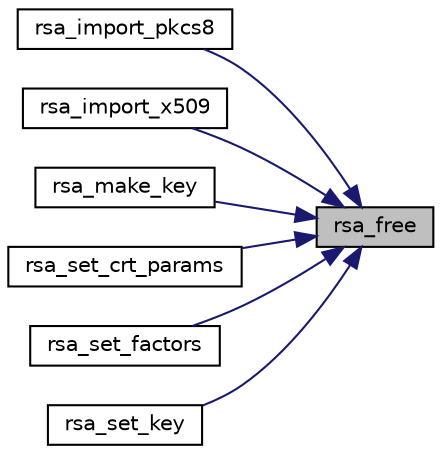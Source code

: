 digraph "rsa_free"
{
 // LATEX_PDF_SIZE
  edge [fontname="Helvetica",fontsize="10",labelfontname="Helvetica",labelfontsize="10"];
  node [fontname="Helvetica",fontsize="10",shape=record];
  rankdir="RL";
  Node1 [label="rsa_free",height=0.2,width=0.4,color="black", fillcolor="grey75", style="filled", fontcolor="black",tooltip="Free an RSA key from memory."];
  Node1 -> Node2 [dir="back",color="midnightblue",fontsize="10",style="solid",fontname="Helvetica"];
  Node2 [label="rsa_import_pkcs8",height=0.2,width=0.4,color="black", fillcolor="white", style="filled",URL="$rsa__import__pkcs8_8c.html#a3d44c6233a326316f7fb01c9d834fad4",tooltip="Import an RSAPublicKey or RSAPrivateKey in PKCS#8 format."];
  Node1 -> Node3 [dir="back",color="midnightblue",fontsize="10",style="solid",fontname="Helvetica"];
  Node3 [label="rsa_import_x509",height=0.2,width=0.4,color="black", fillcolor="white", style="filled",URL="$rsa__import__x509_8c.html#af7fd232bdc803e8d3f8a109dc171110d",tooltip="Import an RSA key from a X.509 certificate."];
  Node1 -> Node4 [dir="back",color="midnightblue",fontsize="10",style="solid",fontname="Helvetica"];
  Node4 [label="rsa_make_key",height=0.2,width=0.4,color="black", fillcolor="white", style="filled",URL="$rsa__make__key_8c.html#aece58b13922a56a3fbcce677333dad9a",tooltip="Create an RSA key."];
  Node1 -> Node5 [dir="back",color="midnightblue",fontsize="10",style="solid",fontname="Helvetica"];
  Node5 [label="rsa_set_crt_params",height=0.2,width=0.4,color="black", fillcolor="white", style="filled",URL="$rsa__set_8c.html#acb55b3582fdcaeb43635c65afd3c7ad4",tooltip="Import CRT parameters of an RSA key from raw numbers."];
  Node1 -> Node6 [dir="back",color="midnightblue",fontsize="10",style="solid",fontname="Helvetica"];
  Node6 [label="rsa_set_factors",height=0.2,width=0.4,color="black", fillcolor="white", style="filled",URL="$rsa__set_8c.html#a7a9dbdcb3978f1330ee76ffd4629b185",tooltip="Import factors of an RSA key from raw numbers."];
  Node1 -> Node7 [dir="back",color="midnightblue",fontsize="10",style="solid",fontname="Helvetica"];
  Node7 [label="rsa_set_key",height=0.2,width=0.4,color="black", fillcolor="white", style="filled",URL="$rsa__set_8c.html#a340250b927e87e838859da21dca7606d",tooltip="Import RSA key from raw numbers."];
}
